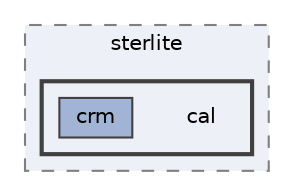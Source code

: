 digraph "repository/crm-core/src/main/java/com/sterlite/cal"
{
 // LATEX_PDF_SIZE
  bgcolor="transparent";
  edge [fontname=Helvetica,fontsize=10,labelfontname=Helvetica,labelfontsize=10];
  node [fontname=Helvetica,fontsize=10,shape=box,height=0.2,width=0.4];
  compound=true
  subgraph clusterdir_e53bb1c90d080990975eedb74a072576 {
    graph [ bgcolor="#edf0f7", pencolor="grey50", label="sterlite", fontname=Helvetica,fontsize=10 style="filled,dashed", URL="dir_e53bb1c90d080990975eedb74a072576.html",tooltip=""]
  subgraph clusterdir_fc0ec2260c17998070c910e54a566bec {
    graph [ bgcolor="#edf0f7", pencolor="grey25", label="", fontname=Helvetica,fontsize=10 style="filled,bold", URL="dir_fc0ec2260c17998070c910e54a566bec.html",tooltip=""]
    dir_fc0ec2260c17998070c910e54a566bec [shape=plaintext, label="cal"];
  dir_a86aedc852e56198c4a3ef353d26f4c8 [label="crm", fillcolor="#a2b4d6", color="grey25", style="filled", URL="dir_a86aedc852e56198c4a3ef353d26f4c8.html",tooltip=""];
  }
  }
}
